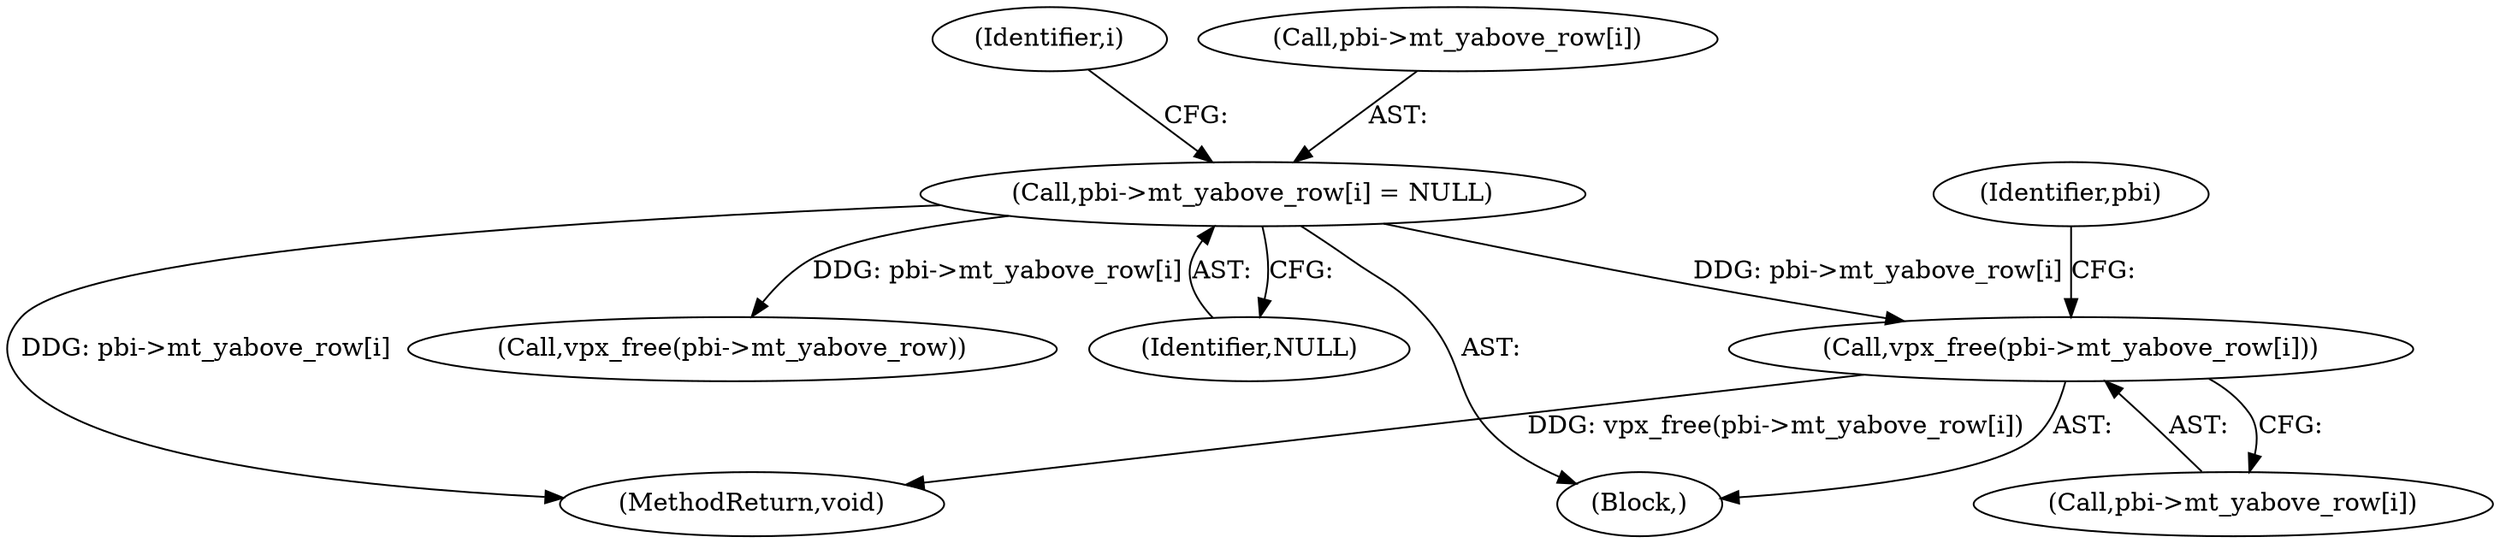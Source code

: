 digraph "0_Android_6886e8e0a9db2dbad723dc37a548233e004b33bc_3@API" {
"1000131" [label="(Call,vpx_free(pbi->mt_yabove_row[i]))"];
"1000137" [label="(Call,pbi->mt_yabove_row[i] = NULL)"];
"1000129" [label="(Identifier,i)"];
"1000131" [label="(Call,vpx_free(pbi->mt_yabove_row[i]))"];
"1000132" [label="(Call,pbi->mt_yabove_row[i])"];
"1000140" [label="(Identifier,pbi)"];
"1000137" [label="(Call,pbi->mt_yabove_row[i] = NULL)"];
"1000143" [label="(Identifier,NULL)"];
"1000138" [label="(Call,pbi->mt_yabove_row[i])"];
"1000144" [label="(Call,vpx_free(pbi->mt_yabove_row))"];
"1000130" [label="(Block,)"];
"1000338" [label="(MethodReturn,void)"];
"1000131" -> "1000130"  [label="AST: "];
"1000131" -> "1000132"  [label="CFG: "];
"1000132" -> "1000131"  [label="AST: "];
"1000140" -> "1000131"  [label="CFG: "];
"1000131" -> "1000338"  [label="DDG: vpx_free(pbi->mt_yabove_row[i])"];
"1000137" -> "1000131"  [label="DDG: pbi->mt_yabove_row[i]"];
"1000137" -> "1000130"  [label="AST: "];
"1000137" -> "1000143"  [label="CFG: "];
"1000138" -> "1000137"  [label="AST: "];
"1000143" -> "1000137"  [label="AST: "];
"1000129" -> "1000137"  [label="CFG: "];
"1000137" -> "1000338"  [label="DDG: pbi->mt_yabove_row[i]"];
"1000137" -> "1000144"  [label="DDG: pbi->mt_yabove_row[i]"];
}
